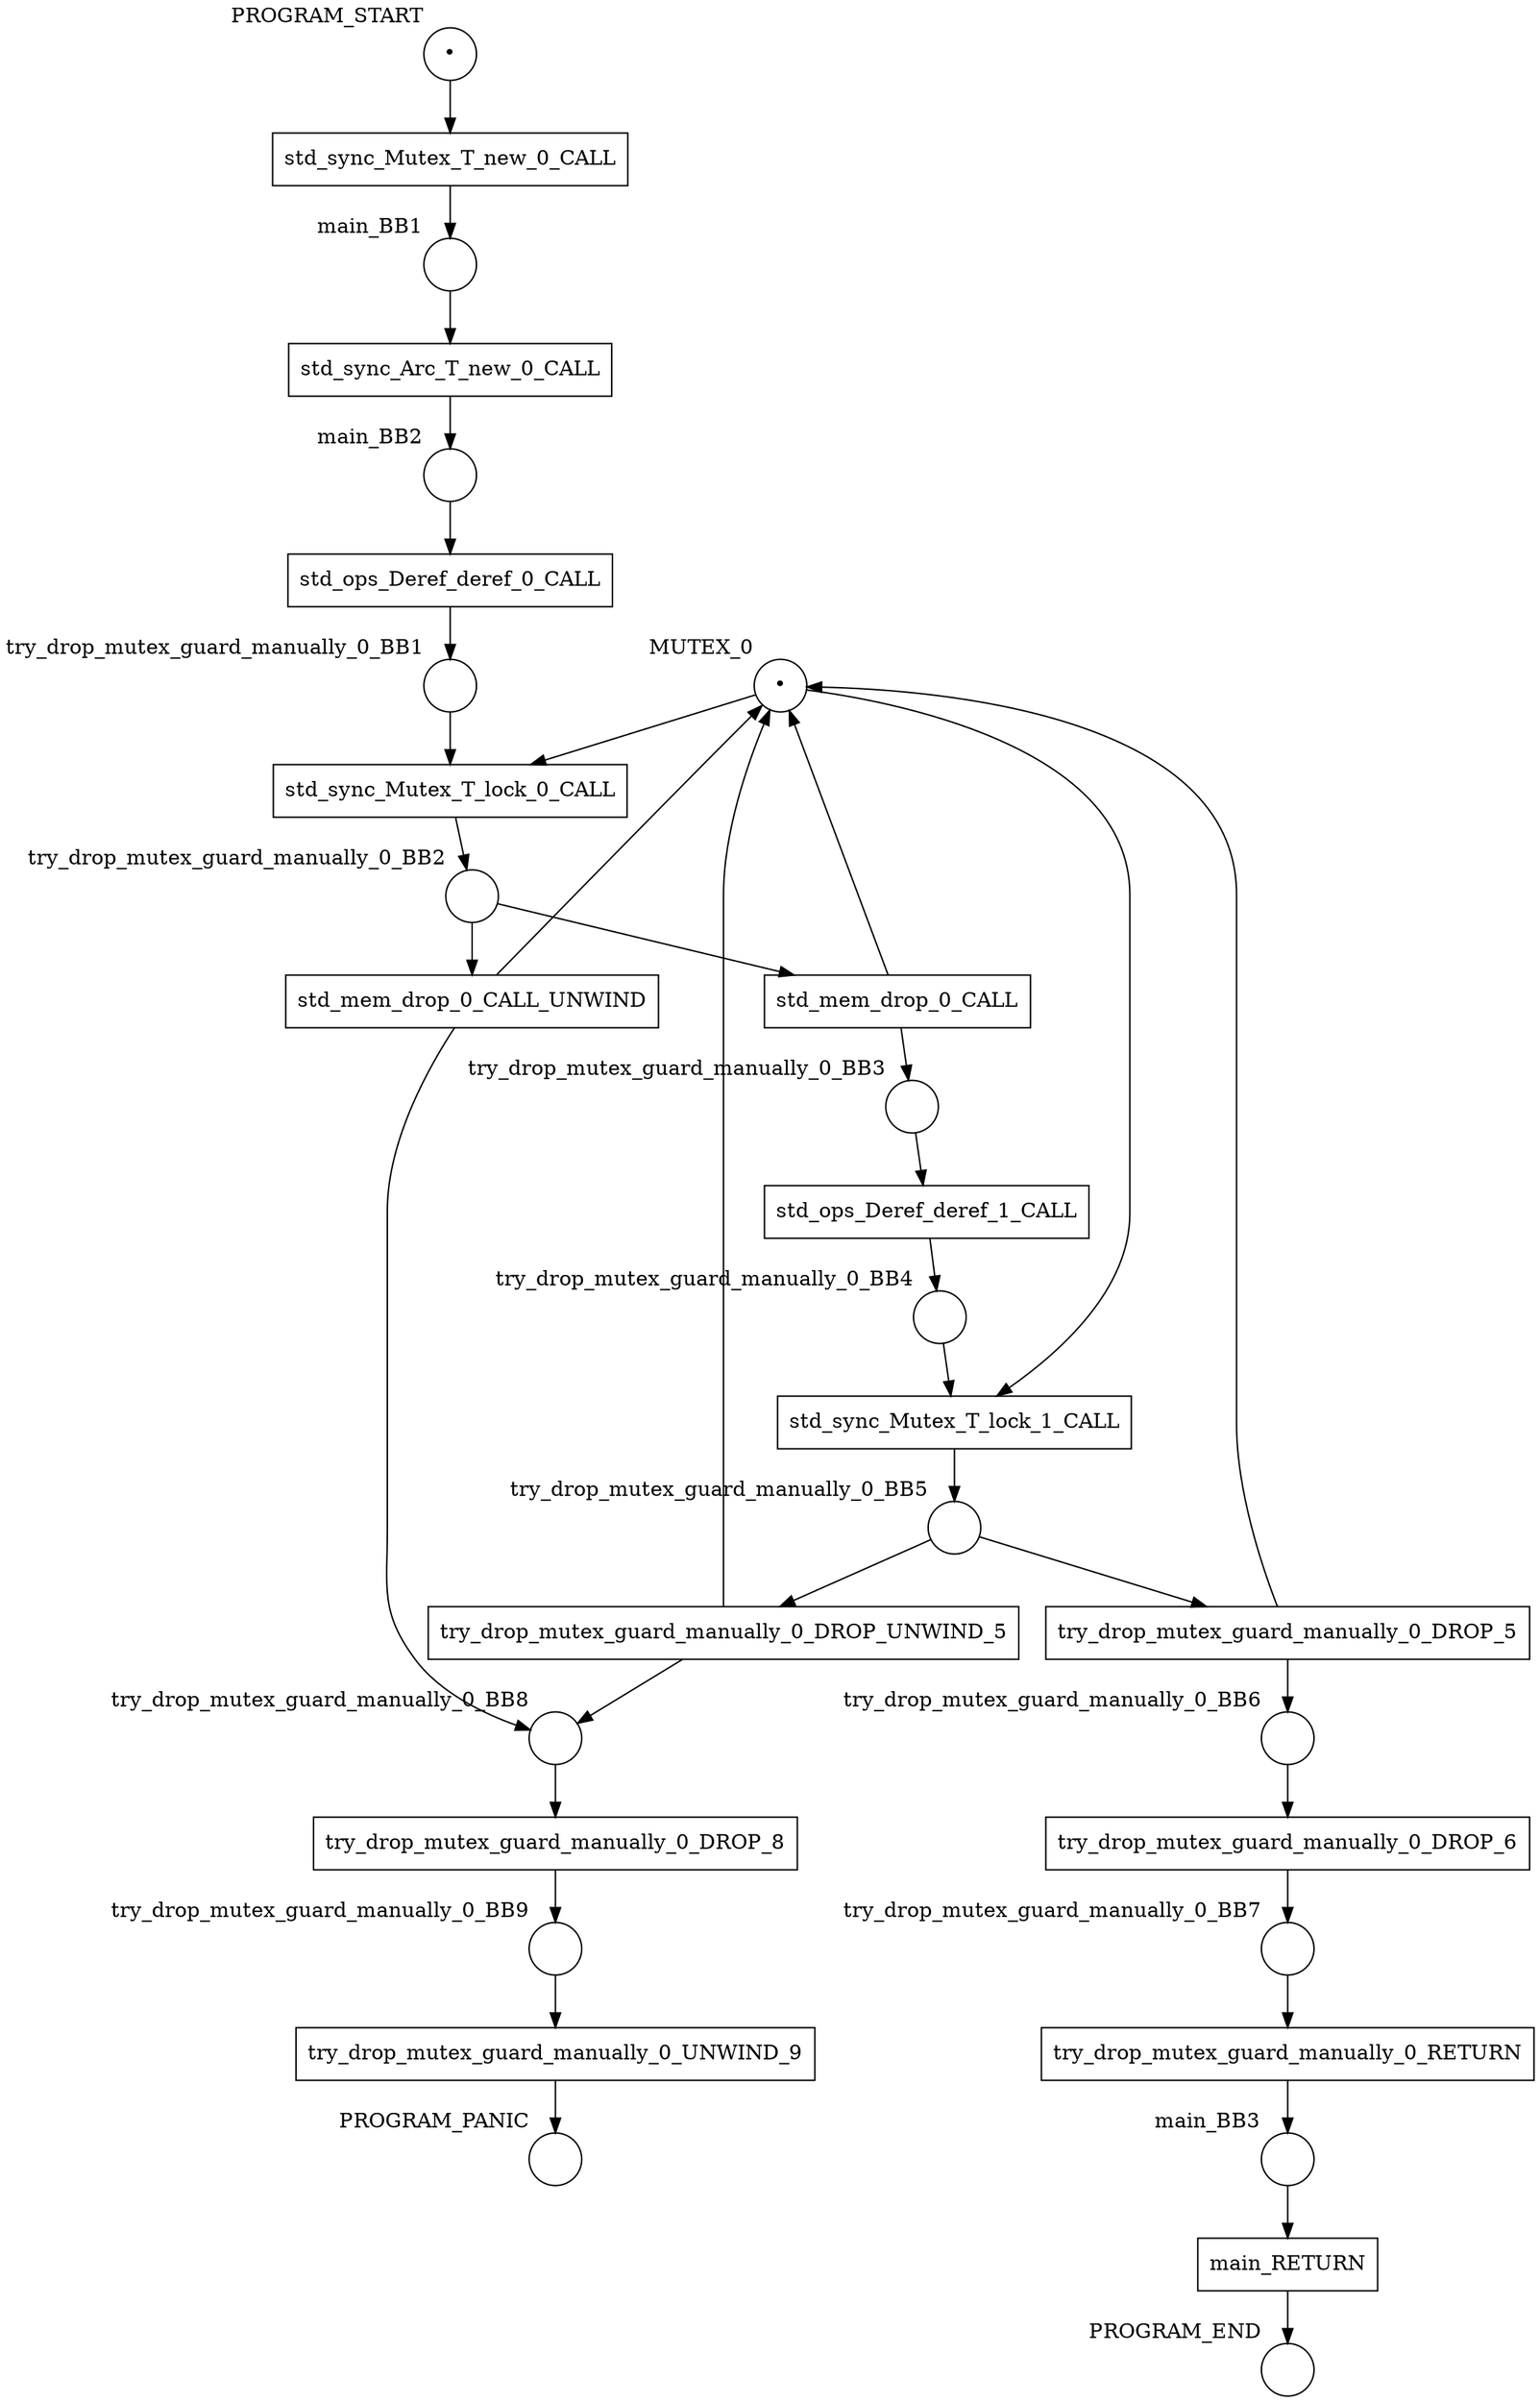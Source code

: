 digraph petrinet {
    MUTEX_0 [shape="circle" xlabel="MUTEX_0" label="•"];
    PROGRAM_END [shape="circle" xlabel="PROGRAM_END" label=""];
    PROGRAM_PANIC [shape="circle" xlabel="PROGRAM_PANIC" label=""];
    PROGRAM_START [shape="circle" xlabel="PROGRAM_START" label="•"];
    main_BB1 [shape="circle" xlabel="main_BB1" label=""];
    main_BB2 [shape="circle" xlabel="main_BB2" label=""];
    main_BB3 [shape="circle" xlabel="main_BB3" label=""];
    try_drop_mutex_guard_manually_0_BB1 [shape="circle" xlabel="try_drop_mutex_guard_manually_0_BB1" label=""];
    try_drop_mutex_guard_manually_0_BB2 [shape="circle" xlabel="try_drop_mutex_guard_manually_0_BB2" label=""];
    try_drop_mutex_guard_manually_0_BB3 [shape="circle" xlabel="try_drop_mutex_guard_manually_0_BB3" label=""];
    try_drop_mutex_guard_manually_0_BB4 [shape="circle" xlabel="try_drop_mutex_guard_manually_0_BB4" label=""];
    try_drop_mutex_guard_manually_0_BB5 [shape="circle" xlabel="try_drop_mutex_guard_manually_0_BB5" label=""];
    try_drop_mutex_guard_manually_0_BB6 [shape="circle" xlabel="try_drop_mutex_guard_manually_0_BB6" label=""];
    try_drop_mutex_guard_manually_0_BB7 [shape="circle" xlabel="try_drop_mutex_guard_manually_0_BB7" label=""];
    try_drop_mutex_guard_manually_0_BB8 [shape="circle" xlabel="try_drop_mutex_guard_manually_0_BB8" label=""];
    try_drop_mutex_guard_manually_0_BB9 [shape="circle" xlabel="try_drop_mutex_guard_manually_0_BB9" label=""];
    main_RETURN [shape="box" xlabel="" label="main_RETURN"];
    std_mem_drop_0_CALL [shape="box" xlabel="" label="std_mem_drop_0_CALL"];
    std_mem_drop_0_CALL_UNWIND [shape="box" xlabel="" label="std_mem_drop_0_CALL_UNWIND"];
    std_ops_Deref_deref_0_CALL [shape="box" xlabel="" label="std_ops_Deref_deref_0_CALL"];
    std_ops_Deref_deref_1_CALL [shape="box" xlabel="" label="std_ops_Deref_deref_1_CALL"];
    std_sync_Arc_T_new_0_CALL [shape="box" xlabel="" label="std_sync_Arc_T_new_0_CALL"];
    std_sync_Mutex_T_lock_0_CALL [shape="box" xlabel="" label="std_sync_Mutex_T_lock_0_CALL"];
    std_sync_Mutex_T_lock_1_CALL [shape="box" xlabel="" label="std_sync_Mutex_T_lock_1_CALL"];
    std_sync_Mutex_T_new_0_CALL [shape="box" xlabel="" label="std_sync_Mutex_T_new_0_CALL"];
    try_drop_mutex_guard_manually_0_DROP_5 [shape="box" xlabel="" label="try_drop_mutex_guard_manually_0_DROP_5"];
    try_drop_mutex_guard_manually_0_DROP_6 [shape="box" xlabel="" label="try_drop_mutex_guard_manually_0_DROP_6"];
    try_drop_mutex_guard_manually_0_DROP_8 [shape="box" xlabel="" label="try_drop_mutex_guard_manually_0_DROP_8"];
    try_drop_mutex_guard_manually_0_DROP_UNWIND_5 [shape="box" xlabel="" label="try_drop_mutex_guard_manually_0_DROP_UNWIND_5"];
    try_drop_mutex_guard_manually_0_RETURN [shape="box" xlabel="" label="try_drop_mutex_guard_manually_0_RETURN"];
    try_drop_mutex_guard_manually_0_UNWIND_9 [shape="box" xlabel="" label="try_drop_mutex_guard_manually_0_UNWIND_9"];
    MUTEX_0 -> std_sync_Mutex_T_lock_0_CALL;
    MUTEX_0 -> std_sync_Mutex_T_lock_1_CALL;
    PROGRAM_START -> std_sync_Mutex_T_new_0_CALL;
    main_BB1 -> std_sync_Arc_T_new_0_CALL;
    main_BB2 -> std_ops_Deref_deref_0_CALL;
    main_BB3 -> main_RETURN;
    try_drop_mutex_guard_manually_0_BB1 -> std_sync_Mutex_T_lock_0_CALL;
    try_drop_mutex_guard_manually_0_BB2 -> std_mem_drop_0_CALL;
    try_drop_mutex_guard_manually_0_BB2 -> std_mem_drop_0_CALL_UNWIND;
    try_drop_mutex_guard_manually_0_BB3 -> std_ops_Deref_deref_1_CALL;
    try_drop_mutex_guard_manually_0_BB4 -> std_sync_Mutex_T_lock_1_CALL;
    try_drop_mutex_guard_manually_0_BB5 -> try_drop_mutex_guard_manually_0_DROP_5;
    try_drop_mutex_guard_manually_0_BB5 -> try_drop_mutex_guard_manually_0_DROP_UNWIND_5;
    try_drop_mutex_guard_manually_0_BB6 -> try_drop_mutex_guard_manually_0_DROP_6;
    try_drop_mutex_guard_manually_0_BB7 -> try_drop_mutex_guard_manually_0_RETURN;
    try_drop_mutex_guard_manually_0_BB8 -> try_drop_mutex_guard_manually_0_DROP_8;
    try_drop_mutex_guard_manually_0_BB9 -> try_drop_mutex_guard_manually_0_UNWIND_9;
    main_RETURN -> PROGRAM_END;
    std_mem_drop_0_CALL -> MUTEX_0;
    std_mem_drop_0_CALL -> try_drop_mutex_guard_manually_0_BB3;
    std_mem_drop_0_CALL_UNWIND -> MUTEX_0;
    std_mem_drop_0_CALL_UNWIND -> try_drop_mutex_guard_manually_0_BB8;
    std_ops_Deref_deref_0_CALL -> try_drop_mutex_guard_manually_0_BB1;
    std_ops_Deref_deref_1_CALL -> try_drop_mutex_guard_manually_0_BB4;
    std_sync_Arc_T_new_0_CALL -> main_BB2;
    std_sync_Mutex_T_lock_0_CALL -> try_drop_mutex_guard_manually_0_BB2;
    std_sync_Mutex_T_lock_1_CALL -> try_drop_mutex_guard_manually_0_BB5;
    std_sync_Mutex_T_new_0_CALL -> main_BB1;
    try_drop_mutex_guard_manually_0_DROP_5 -> MUTEX_0;
    try_drop_mutex_guard_manually_0_DROP_5 -> try_drop_mutex_guard_manually_0_BB6;
    try_drop_mutex_guard_manually_0_DROP_6 -> try_drop_mutex_guard_manually_0_BB7;
    try_drop_mutex_guard_manually_0_DROP_8 -> try_drop_mutex_guard_manually_0_BB9;
    try_drop_mutex_guard_manually_0_DROP_UNWIND_5 -> MUTEX_0;
    try_drop_mutex_guard_manually_0_DROP_UNWIND_5 -> try_drop_mutex_guard_manually_0_BB8;
    try_drop_mutex_guard_manually_0_RETURN -> main_BB3;
    try_drop_mutex_guard_manually_0_UNWIND_9 -> PROGRAM_PANIC;
}

